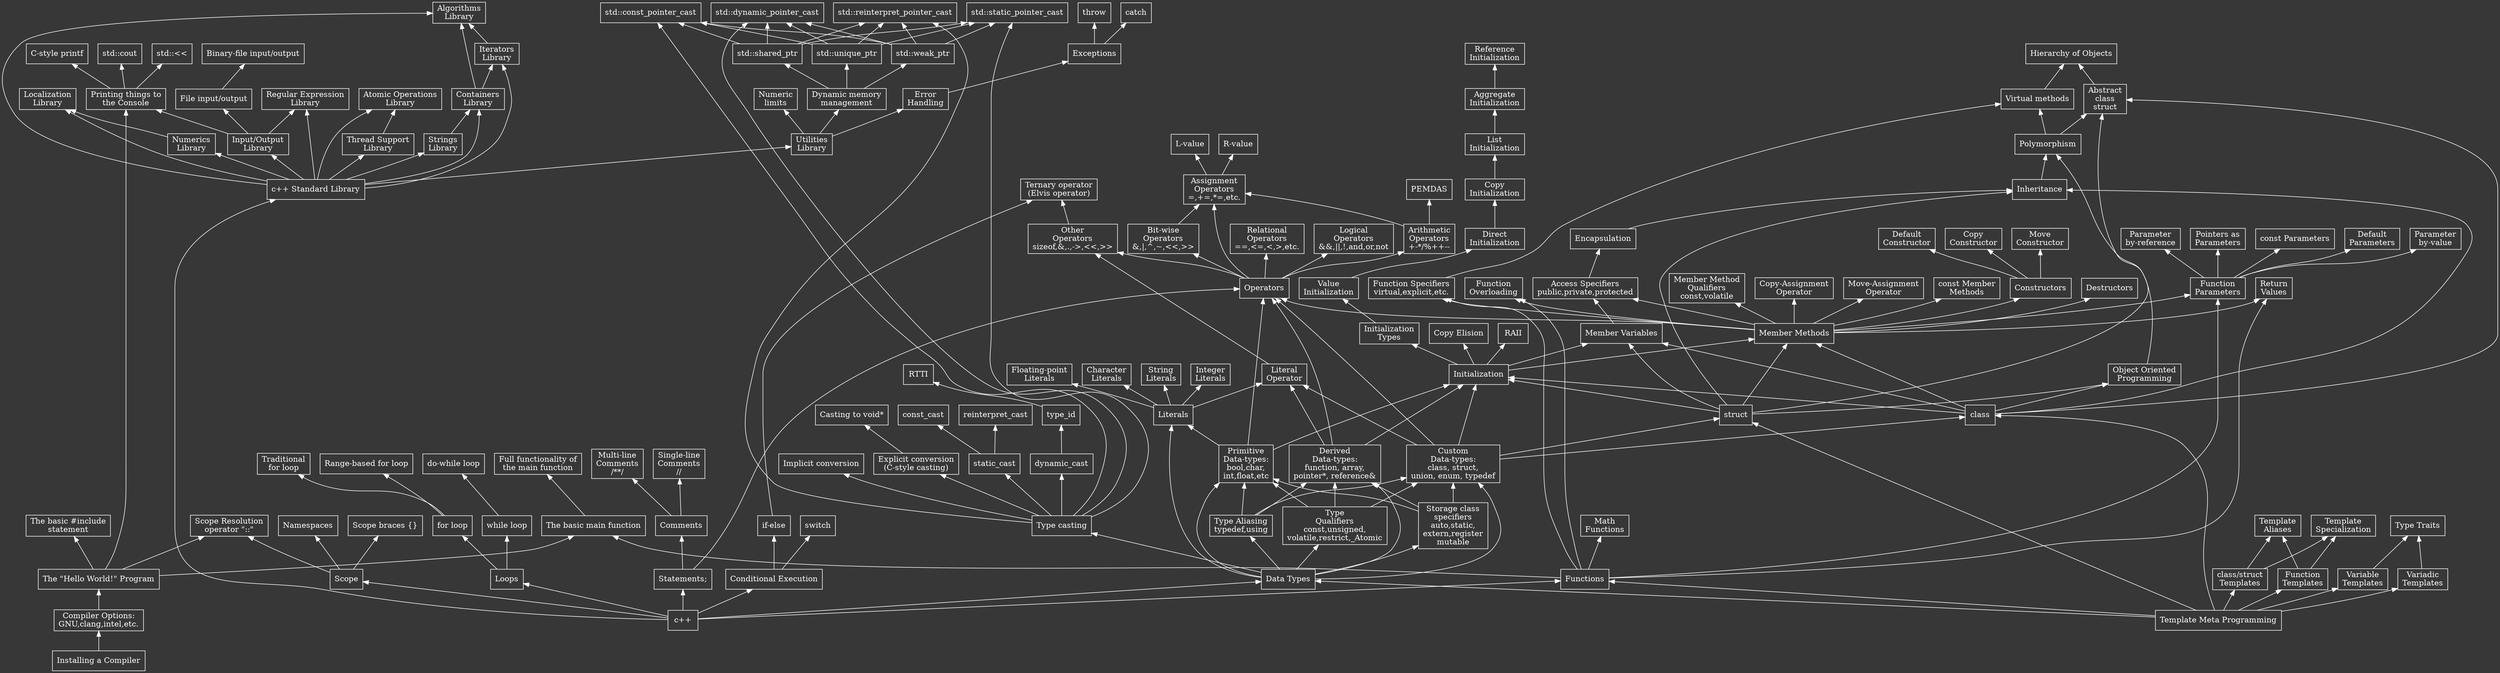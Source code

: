 digraph DG 
{
splines="TRUE"
orientation="[IL]*"
rankdir="BT"
node[shape="box" fontcolor=white color=white]
edge[color=white]
bgcolor="#383737"
newrank=true

install[label="Installing a Compiler"]
compiler_options[label="Compiler Options:\nGNU,clang,intel,etc."]
hello_world[label="The \"Hello World!\" Program"]

install->compiler_options
compiler_options->hello_world

intro_main_function[label="The basic main function"]
intro_include[label="The basic #include\nstatement"]
intro_scope_resolop[label="Scope Resolution\noperator \"::\""]

intro_printing[label="Printing things to\nthe Console"]
intro_cout[label="std::cout"]
intro_streaming_operators[label="std::<<"]
intro_cstyle_printf[label="C-style printf"]

io_lib->{intro_printing}


hello_world->intro_main_function
hello_world->intro_include
hello_world->intro_scope_resolop
hello_world->intro_printing

intro_printing->intro_cout
intro_printing->intro_streaming_operators
intro_printing->intro_cstyle_printf

cpp[label="c++"]

statements[label="Statements;"]

cpp->statements

comments[label="Comments"]
single_line_comments[label="Single-line\nComments\n//"]
multi_line_comments[label="Multi-line\nComments\n/**/"]

statements->comments
comments->{single_line_comments multi_line_comments}

//===================================== Literals
Literals 

data_types->Literals

literal_operator[label="Literal\nOperator"]
Literals->literal_operator->other_operators

integer_literals[label="Integer\nLiterals"]
float_literals[label="Floating-point\nLiterals"]
char_literals[label="Character\nLiterals"]
string_literals[label="String\nLiterals"]

Literals->{integer_literals float_literals char_literals string_literals}


//===================================== Standard library
cpp_standard_library[label="c++ Standard Library"]

{rank=same PEMDAS cpp_standard_library}

cpp->cpp_standard_library

utilities_lib   [label="Utilities\nLibrary"]
strings_lib     [label="Strings\nLibrary"]
containers_lib  [label="Containers\nLibrary"]
iterators_lib   [label="Iterators\nLibrary"]
algorithms_lib  [label="Algorithms\nLibrary"]
numerics_lib    [label="Numerics\nLibrary"]
localization_lib[label="Localization\nLibrary"]
io_lib          [label="Input/Output\nLibrary"]
regex_lib       [label="Regular Expression\nLibrary"]
atomic_library  [label="Atomic Operations\nLibrary"]
thread_library  [label="Thread Support\nLibrary"]

cpp_standard_library->{
    utilities_lib   
    strings_lib     
    containers_lib  
    iterators_lib   
    algorithms_lib  
    numerics_lib    
    localization_lib
    io_lib          
    regex_lib       
    atomic_library  
    thread_library  }

strings_lib->containers_lib->iterators_lib->algorithms_lib
numerics_lib->localization_lib
io_lib->regex_lib
thread_library->atomic_library
containers_lib->algorithms_lib

memory_management[label="Dynamic memory\nmanagement"]
numeric_limits[label="Numeric\nlimits"]
error_handling[label="Error\nHandling"]

utilities_lib->{
    memory_management
    numeric_limits
    error_handling }

exceptions[label="Exceptions"]
throw
catch

error_handling->exceptions->{throw catch}

file_io[label="File input/output"]

io_lib->file_io

binary_io[label="Binary-file input/output"]

file_io->binary_io

//===================================== Smart pointers
shared_ptr[label="std::shared_ptr"]
unique_ptr[label="std::unique_ptr"]
weak_ptr[label="std::weak_ptr"]

memory_management->{shared_ptr unique_ptr weak_ptr}

//===================================== Scope
Scope 
scope_braces[label="Scope braces {}"]

cpp->Scope 
Scope->scope_braces

namespaces[label="Namespaces"]

Scope->namespaces
Scope->intro_scope_resolop


//===================================== Functions
Functions
main_function[label="Full functionality of\nthe main function"]

cpp->Functions

{rank=same Functions data_types}

Functions->intro_main_function->main_function

math_functions[label="Math\nFunctions"]

Functions->math_functions

function_overloading[label="Function\nOverloading"]
function_parameters[label="Function\nParameters"]
default_parameters[label="Default\nParameters"]
parameter_by_value[label="Parameter\nby-value"]
parameter_by_reference[label="Parameter\nby-reference"]
parameter_pointers[label="Pointers as\nParameters"]
const_parameters[label="const Parameters"]
return_values[label="Return\nValues"]

{Functions member_methods}->{
    function_overloading
    function_parameters
    return_values }

function_parameters->{default_parameters
                      parameter_by_value
                      parameter_by_reference
                      parameter_pointers
                      const_parameters}


//===================================== Data-types
data_types[label="Data Types"]
primitive_data_types[label="Primitive\nData-types:\nbool,char,\nint,float,etc"]
derived_data_types[label="Derived\nData-types:\nfunction, array,\npointer*, reference&"]
custom_data_types[label="Custom\nData-types:\nclass, struct,\nunion, enum, typedef"]

primitive_data_types->Literals

{rank=same primitive_data_types derived_data_types custom_data_types}

cpp->data_types
data_types->primitive_data_types
data_types->derived_data_types
data_types->custom_data_types

initialization[label="Initialization"]

primitive_data_types->initialization
derived_data_types->initialization
custom_data_types->initialization

type_casting[label="Type casting"]

{rank=same type_casting type_qualifiers}

data_types->type_casting

implicit_conversion[label="Implicit conversion"]
explicit_conversion[label="Explicit conversion\n(C-style casting)"]
static_cast
dynamic_cast

type_casting->{implicit_conversion explicit_conversion static_cast dynamic_cast}

explicit_conversion->"Casting to void*"

dynamic_cast->type_id->RTTI

static_cast->{reinterpret_cast const_cast}

static_pointer_cast[label="std::static_pointer_cast"]
dynamic_pointer_cast[label="std::dynamic_pointer_cast"]
const_pointer_cast[label="std::const_pointer_cast"]
reinterpret_pointer_cast[label="std::reinterpret_pointer_cast"]

type_casting->{
    static_pointer_cast
    dynamic_pointer_cast
    const_pointer_cast
    reinterpret_pointer_cast
}

{shared_ptr unique_ptr weak_ptr}->{
    static_pointer_cast
    dynamic_pointer_cast
    const_pointer_cast
    reinterpret_pointer_cast
}

storage_class_specifiers[label="Storage class\nspecifiers\nauto,static,\nextern,register\nmutable"]

data_types->storage_class_specifiers

type_aliasing[label="Type Aliasing\ntypedef,using"]

data_types->type_aliasing

type_qualifiers[label="Type\nQualifiers\nconst,unsigned,\nvolatile,restrict,_Atomic"]

data_types->type_qualifiers

{type_aliasing 
 type_qualifiers 
 storage_class_specifiers}->{
    custom_data_types
    derived_data_types
    primitive_data_types}

{custom_data_types derived_data_types}->literal_operator

//===================================== Operators
operators[label="Operators"]
{primitive_data_types derived_data_types custom_data_types}->operators

statements->operators

arithmetic_operators[label="Arithmetic\nOperators\n+-*/%++--"]
assignment_operators[label="Assignment\nOperators\n=,+=,*=,etc."]
relational_operators[label="Relational\nOperators\n==,<=,<,>,etc."]
logical_operators[label="Logical\nOperators\n&&,||,!,and,or,not"]
bitwise_operators[label="Bit-wise\nOperators\n&,|,^,~,<<,>>"]
other_operators[label="Other\nOperators\nsizeof,&,.,->,<<,>>"]

{arithmetic_operators 
 bitwise_operators}->assignment_operators

 arithmetic_operators->PEMDAS

operators->{arithmetic_operators
            assignment_operators
            relational_operators
            logical_operators
            bitwise_operators
            other_operators}

other_operators->ternary_operator

L_value[label="L-value"]
R_value[label="R-value"]

assignment_operators->{L_value R_value}

//===================================== Classes and structs
class 
struct 

custom_data_types->class 
custom_data_types->struct

class->initialization
struct->initialization

member_variables[label="Member Variables"]
member_methods[label="Member Methods"]

initialization->member_variables
initialization->member_methods

class->member_variables
struct->member_variables
class->member_methods
struct->member_methods

access_specifiers[label="Access Specifiers\npublic,private,protected"]

member_variables->access_specifiers
member_methods->access_specifiers

const_member_methods[label="const Member\nMethods"]

member_methods->const_member_methods

encapsulation[label="Encapsulation"]

access_specifiers->encapsulation

inheritance[label="Inheritance"]
{encapsulation class struct}->inheritance

Constructors
Destructors
member_method_qualifiers[label="Member Method\nQualifiers\nconst,volatile"]


member_methods->{Constructors Destructors operators member_method_qualifiers}

default_constructor[label="Default\nConstructor"]
copy_constructor[label="Copy\nConstructor"]
move_constructor[label="Move\nConstructor"]

Constructors->{default_constructor 
               copy_constructor
               move_constructor}

copy_assignment_operator[label="Copy-Assignment\nOperator"]
move_assignment_operator[label="Move-Assignment\nOperator"]

member_methods->{copy_assignment_operator move_assignment_operator}

//===================================== Initialization
copy_elision[label="Copy Elision"]
RAII 
initialization_types[label="Initialization\nTypes"]

initialization->{copy_elision RAII initialization_types}

value_initialization[label="Value\nInitialization"]
direct_initialization[label="Direct\nInitialization"]
copy_initialization[label="Copy\nInitialization"]
list_initialization[label="List\nInitialization"]
aggregate_initialization[label="Aggregate\nInitialization"]
reference_initialization[label="Reference\nInitialization"]

initialization_types->
    value_initialization->
    direct_initialization->
    copy_initialization->
    list_initialization->
    aggregate_initialization->
    reference_initialization



//===================================== OOP
oop[label="Object Oriented\nProgramming"]

{class struct}->oop

polymorphism[label="Polymorphism"]

{oop inheritance}->polymorphism

function_specifiers[label="Function Specifiers\nvirtual,explicit,etc."]

{member_methods Functions}->function_specifiers

abstract_class_struct[label="Abstract\nclass\nstruct"]

{polymorphism class struct}->abstract_class_struct

virtual_methods[label="Virtual methods"]

{polymorphism function_specifiers}->virtual_methods

oop_hierarchy[label="Hierarchy of Objects"]

{virtual_methods abstract_class_struct}->oop_hierarchy


//===================================== Loops
loops[label="Loops"]

cpp->loops

for_loop[label="for loop"]
while_loop[label="while loop"]

loops->for_loop
loops->while_loop

do_while_loop[label="do-while loop"]

while_loop->do_while_loop

traditional_for_loop[label="Traditional\nfor loop"]
range_for_loop[label="Range-based for loop"]

for_loop->traditional_for_loop
for_loop->range_for_loop

//===================================== Conditionals
conditionals[label="Conditional Execution"]

cpp->conditionals

if_else_conditional[label="if-else"]
switch_conditional[label="switch"]
ternary_operator[label="Ternary operator\n(Elvis operator)"]

conditionals->if_else_conditional->ternary_operator
conditionals->switch_conditional

{rank=same if_else_conditional switch_conditional for_loop while_loop}

//===================================== Template metaprogramming
tmp[label="Template Meta Programming"]
tmp->{Functions data_types class struct}

function_templates[label="Function\nTemplates"]
class_struct_templates[label="class/struct\nTemplates"]
variable_templates[label="Variable\nTemplates"]
variadic_templates[label="Variadic\nTemplates"]

tmp->{
    function_templates
    class_struct_templates
    variable_templates
    variadic_templates
}

template_specialization[label="Template\nSpecialization"]
template_aliases[label="Template\nAliases"]

{function_templates class_struct_templates}->{
    template_specialization
    template_aliases
}

type_traits[label="Type Traits"]

{variable_templates variadic_templates}->type_traits


}